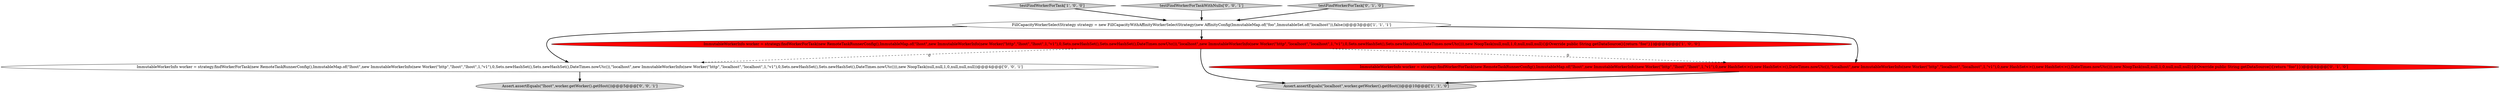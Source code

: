 digraph {
1 [style = filled, label = "testFindWorkerForTask['1', '0', '0']", fillcolor = lightgray, shape = diamond image = "AAA0AAABBB1BBB"];
3 [style = filled, label = "FillCapacityWorkerSelectStrategy strategy = new FillCapacityWithAffinityWorkerSelectStrategy(new AffinityConfig(ImmutableMap.of(\"foo\",ImmutableSet.of(\"localhost\")),false))@@@3@@@['1', '1', '1']", fillcolor = white, shape = ellipse image = "AAA0AAABBB1BBB"];
7 [style = filled, label = "testFindWorkerForTaskWithNulls['0', '0', '1']", fillcolor = lightgray, shape = diamond image = "AAA0AAABBB3BBB"];
8 [style = filled, label = "ImmutableWorkerInfo worker = strategy.findWorkerForTask(new RemoteTaskRunnerConfig(),ImmutableMap.of(\"lhost\",new ImmutableWorkerInfo(new Worker(\"http\",\"lhost\",\"lhost\",1,\"v1\"),0,Sets.newHashSet(),Sets.newHashSet(),DateTimes.nowUtc()),\"localhost\",new ImmutableWorkerInfo(new Worker(\"http\",\"localhost\",\"localhost\",1,\"v1\"),0,Sets.newHashSet(),Sets.newHashSet(),DateTimes.nowUtc())),new NoopTask(null,null,1,0,null,null,null))@@@4@@@['0', '0', '1']", fillcolor = white, shape = ellipse image = "AAA0AAABBB3BBB"];
5 [style = filled, label = "testFindWorkerForTask['0', '1', '0']", fillcolor = lightgray, shape = diamond image = "AAA0AAABBB2BBB"];
0 [style = filled, label = "Assert.assertEquals(\"localhost\",worker.getWorker().getHost())@@@10@@@['1', '1', '0']", fillcolor = lightgray, shape = ellipse image = "AAA0AAABBB1BBB"];
6 [style = filled, label = "Assert.assertEquals(\"lhost\",worker.getWorker().getHost())@@@5@@@['0', '0', '1']", fillcolor = lightgray, shape = ellipse image = "AAA0AAABBB3BBB"];
4 [style = filled, label = "ImmutableWorkerInfo worker = strategy.findWorkerForTask(new RemoteTaskRunnerConfig(),ImmutableMap.of(\"lhost\",new ImmutableWorkerInfo(new Worker(\"http\",\"lhost\",\"lhost\",1,\"v1\"),0,new HashSet<>(),new HashSet<>(),DateTimes.nowUtc()),\"localhost\",new ImmutableWorkerInfo(new Worker(\"http\",\"localhost\",\"localhost\",1,\"v1\"),0,new HashSet<>(),new HashSet<>(),DateTimes.nowUtc())),new NoopTask(null,null,1,0,null,null,null){@Override public String getDataSource(){return \"foo\"}})@@@4@@@['0', '1', '0']", fillcolor = red, shape = ellipse image = "AAA1AAABBB2BBB"];
2 [style = filled, label = "ImmutableWorkerInfo worker = strategy.findWorkerForTask(new RemoteTaskRunnerConfig(),ImmutableMap.of(\"lhost\",new ImmutableWorkerInfo(new Worker(\"http\",\"lhost\",\"lhost\",1,\"v1\"),0,Sets.newHashSet(),Sets.newHashSet(),DateTimes.nowUtc()),\"localhost\",new ImmutableWorkerInfo(new Worker(\"http\",\"localhost\",\"localhost\",1,\"v1\"),0,Sets.newHashSet(),Sets.newHashSet(),DateTimes.nowUtc())),new NoopTask(null,null,1,0,null,null,null){@Override public String getDataSource(){return \"foo\"}})@@@4@@@['1', '0', '0']", fillcolor = red, shape = ellipse image = "AAA1AAABBB1BBB"];
1->3 [style = bold, label=""];
5->3 [style = bold, label=""];
2->0 [style = bold, label=""];
8->6 [style = bold, label=""];
3->2 [style = bold, label=""];
2->8 [style = dashed, label="0"];
3->4 [style = bold, label=""];
3->8 [style = bold, label=""];
7->3 [style = bold, label=""];
4->0 [style = bold, label=""];
2->4 [style = dashed, label="0"];
}
